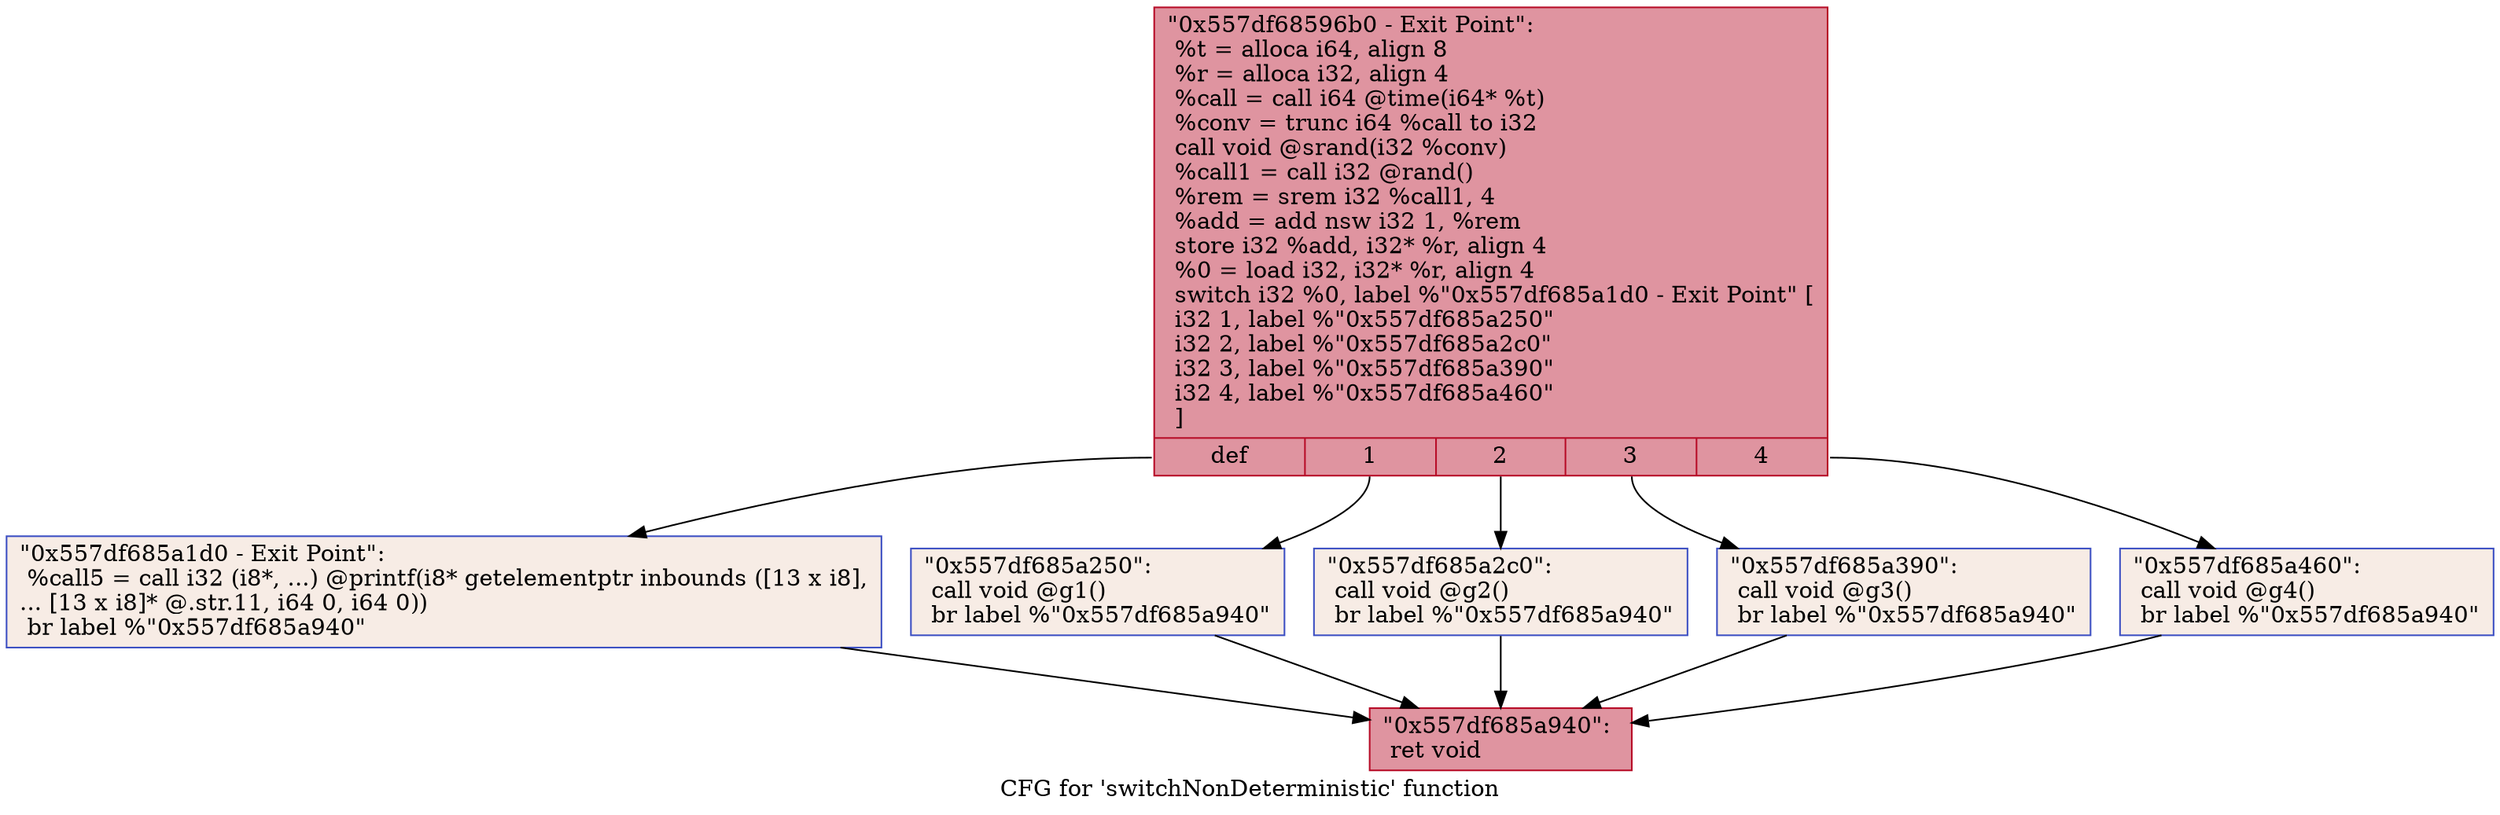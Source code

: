 digraph "CFG for 'switchNonDeterministic' function" {
	label="CFG for 'switchNonDeterministic' function";

	Node0x557df68596b0 [shape=record,color="#b70d28ff", style=filled, fillcolor="#b70d2870",label="{\"0x557df68596b0 - Exit Point\":\l  %t = alloca i64, align 8\l  %r = alloca i32, align 4\l  %call = call i64 @time(i64* %t)\l  %conv = trunc i64 %call to i32\l  call void @srand(i32 %conv)\l  %call1 = call i32 @rand()\l  %rem = srem i32 %call1, 4\l  %add = add nsw i32 1, %rem\l  store i32 %add, i32* %r, align 4\l  %0 = load i32, i32* %r, align 4\l  switch i32 %0, label %\"0x557df685a1d0 - Exit Point\" [\l    i32 1, label %\"0x557df685a250\"\l    i32 2, label %\"0x557df685a2c0\"\l    i32 3, label %\"0x557df685a390\"\l    i32 4, label %\"0x557df685a460\"\l  ]\l|{<s0>def|<s1>1|<s2>2|<s3>3|<s4>4}}"];
	Node0x557df68596b0:s0 -> Node0x557df685a1d0;
	Node0x557df68596b0:s1 -> Node0x557df685a250;
	Node0x557df68596b0:s2 -> Node0x557df685a2c0;
	Node0x557df68596b0:s3 -> Node0x557df685a390;
	Node0x557df68596b0:s4 -> Node0x557df685a460;
	Node0x557df685a250 [shape=record,color="#3d50c3ff", style=filled, fillcolor="#ecd3c570",label="{\"0x557df685a250\":                                 \l  call void @g1()\l  br label %\"0x557df685a940\"\l}"];
	Node0x557df685a250 -> Node0x557df685a940;
	Node0x557df685a2c0 [shape=record,color="#3d50c3ff", style=filled, fillcolor="#ecd3c570",label="{\"0x557df685a2c0\":                                 \l  call void @g2()\l  br label %\"0x557df685a940\"\l}"];
	Node0x557df685a2c0 -> Node0x557df685a940;
	Node0x557df685a390 [shape=record,color="#3d50c3ff", style=filled, fillcolor="#ecd3c570",label="{\"0x557df685a390\":                                 \l  call void @g3()\l  br label %\"0x557df685a940\"\l}"];
	Node0x557df685a390 -> Node0x557df685a940;
	Node0x557df685a460 [shape=record,color="#3d50c3ff", style=filled, fillcolor="#ecd3c570",label="{\"0x557df685a460\":                                 \l  call void @g4()\l  br label %\"0x557df685a940\"\l}"];
	Node0x557df685a460 -> Node0x557df685a940;
	Node0x557df685a1d0 [shape=record,color="#3d50c3ff", style=filled, fillcolor="#ecd3c570",label="{\"0x557df685a1d0 - Exit Point\":                    \l  %call5 = call i32 (i8*, ...) @printf(i8* getelementptr inbounds ([13 x i8],\l... [13 x i8]* @.str.11, i64 0, i64 0))\l  br label %\"0x557df685a940\"\l}"];
	Node0x557df685a1d0 -> Node0x557df685a940;
	Node0x557df685a940 [shape=record,color="#b70d28ff", style=filled, fillcolor="#b70d2870",label="{\"0x557df685a940\":                                 \l  ret void\l}"];
}
